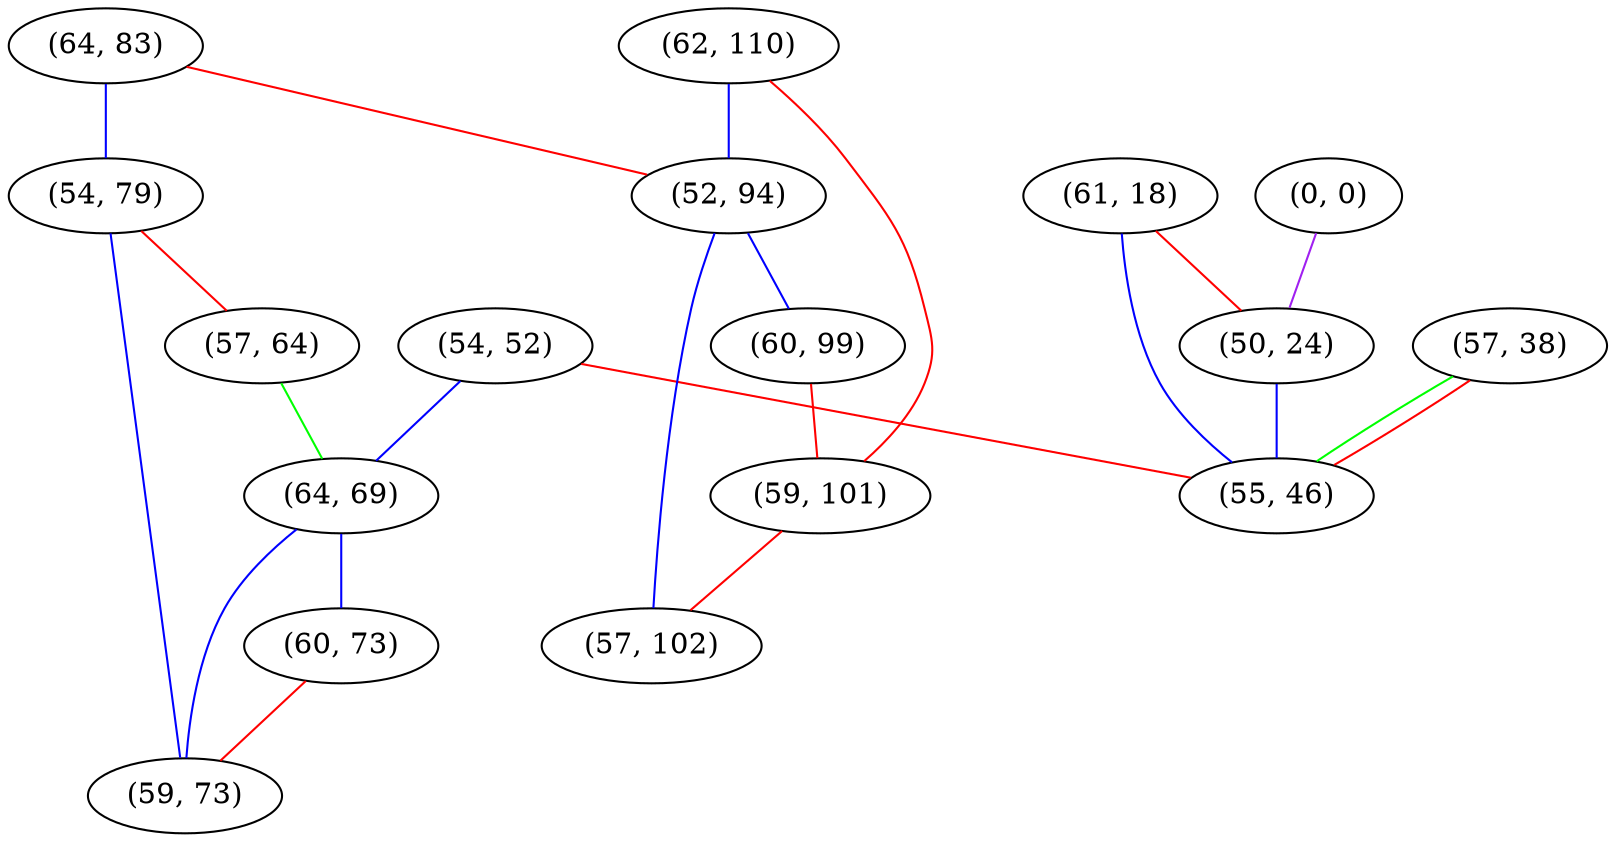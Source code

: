 graph "" {
"(54, 52)";
"(0, 0)";
"(61, 18)";
"(62, 110)";
"(50, 24)";
"(64, 83)";
"(54, 79)";
"(52, 94)";
"(60, 99)";
"(57, 64)";
"(57, 38)";
"(64, 69)";
"(59, 101)";
"(60, 73)";
"(59, 73)";
"(55, 46)";
"(57, 102)";
"(54, 52)" -- "(55, 46)"  [color=red, key=0, weight=1];
"(54, 52)" -- "(64, 69)"  [color=blue, key=0, weight=3];
"(0, 0)" -- "(50, 24)"  [color=purple, key=0, weight=4];
"(61, 18)" -- "(50, 24)"  [color=red, key=0, weight=1];
"(61, 18)" -- "(55, 46)"  [color=blue, key=0, weight=3];
"(62, 110)" -- "(52, 94)"  [color=blue, key=0, weight=3];
"(62, 110)" -- "(59, 101)"  [color=red, key=0, weight=1];
"(50, 24)" -- "(55, 46)"  [color=blue, key=0, weight=3];
"(64, 83)" -- "(54, 79)"  [color=blue, key=0, weight=3];
"(64, 83)" -- "(52, 94)"  [color=red, key=0, weight=1];
"(54, 79)" -- "(57, 64)"  [color=red, key=0, weight=1];
"(54, 79)" -- "(59, 73)"  [color=blue, key=0, weight=3];
"(52, 94)" -- "(57, 102)"  [color=blue, key=0, weight=3];
"(52, 94)" -- "(60, 99)"  [color=blue, key=0, weight=3];
"(60, 99)" -- "(59, 101)"  [color=red, key=0, weight=1];
"(57, 64)" -- "(64, 69)"  [color=green, key=0, weight=2];
"(57, 38)" -- "(55, 46)"  [color=green, key=0, weight=2];
"(57, 38)" -- "(55, 46)"  [color=red, key=1, weight=1];
"(64, 69)" -- "(59, 73)"  [color=blue, key=0, weight=3];
"(64, 69)" -- "(60, 73)"  [color=blue, key=0, weight=3];
"(59, 101)" -- "(57, 102)"  [color=red, key=0, weight=1];
"(60, 73)" -- "(59, 73)"  [color=red, key=0, weight=1];
}
